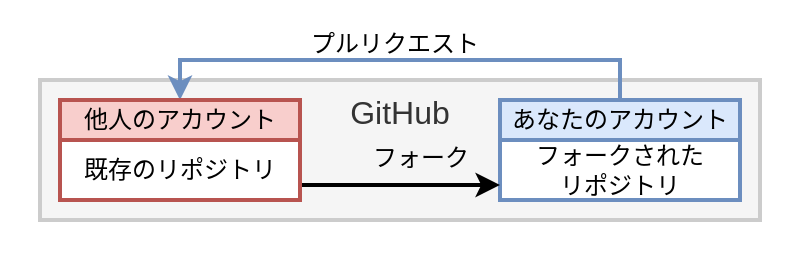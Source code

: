 <mxfile version="12.2.2" type="device" pages="1"><diagram id="17stkCYwVOa2mnaBgT22" name="ページ1"><mxGraphModel dx="739" dy="553" grid="1" gridSize="10" guides="1" tooltips="1" connect="1" arrows="1" fold="1" page="1" pageScale="1" pageWidth="827" pageHeight="1169" math="0" shadow="0"><root><mxCell id="0"/><mxCell id="1" parent="0"/><mxCell id="PtDJm5cCxiAq0yDTBHow-22" value="" style="rounded=0;whiteSpace=wrap;html=1;labelBackgroundColor=#ffffff;strokeColor=none;strokeWidth=2;fillColor=#ffffff;fontSize=16;fontColor=#000000;" parent="1" vertex="1"><mxGeometry x="130" y="40" width="400" height="130" as="geometry"/></mxCell><mxCell id="PtDJm5cCxiAq0yDTBHow-21" value="GitHub" style="rounded=0;whiteSpace=wrap;html=1;strokeWidth=2;fontSize=16;fillColor=#f5f5f5;strokeColor=#CCCCCC;fontColor=#333333;verticalAlign=top;" parent="1" vertex="1"><mxGeometry x="150" y="80" width="360" height="70" as="geometry"/></mxCell><mxCell id="PtDJm5cCxiAq0yDTBHow-9" value="フォークされた&lt;br&gt;リポジトリ" style="rounded=0;whiteSpace=wrap;html=1;strokeWidth=2;labelPosition=center;verticalLabelPosition=middle;align=center;verticalAlign=middle;horizontal=1;fillColor=#ffffff;strokeColor=#6c8ebf;" parent="1" vertex="1"><mxGeometry x="380" y="110" width="120" height="30" as="geometry"/></mxCell><mxCell id="PtDJm5cCxiAq0yDTBHow-10" value="フォーク" style="edgeStyle=orthogonalEdgeStyle;rounded=0;orthogonalLoop=1;jettySize=auto;html=1;exitX=1;exitY=0.75;exitDx=0;exitDy=0;strokeWidth=2;entryX=0;entryY=0.75;entryDx=0;entryDy=0;verticalAlign=bottom;fontSize=12;labelPosition=center;verticalLabelPosition=top;align=center;spacingTop=0;spacingBottom=5;labelBackgroundColor=none;" parent="1" source="PtDJm5cCxiAq0yDTBHow-8" target="PtDJm5cCxiAq0yDTBHow-9" edge="1"><mxGeometry x="0.2" relative="1" as="geometry"><mxPoint x="350" y="200" as="targetPoint"/><mxPoint as="offset"/></mxGeometry></mxCell><mxCell id="PtDJm5cCxiAq0yDTBHow-8" value="既存のリポジトリ" style="rounded=0;whiteSpace=wrap;html=1;strokeWidth=2;labelPosition=center;verticalLabelPosition=middle;align=center;verticalAlign=middle;horizontal=1;fillColor=#ffffff;strokeColor=#b85450;" parent="1" vertex="1"><mxGeometry x="160" y="110" width="120" height="30" as="geometry"/></mxCell><mxCell id="PtDJm5cCxiAq0yDTBHow-6" value="" style="shape=image;html=1;verticalAlign=top;verticalLabelPosition=bottom;labelBackgroundColor=#ffffff;imageAspect=0;aspect=fixed;image=https://cdn2.iconfinder.com/data/icons/font-awesome/1792/code-fork-128.png" parent="1" vertex="1"><mxGeometry x="290" y="110" width="20" height="20" as="geometry"/></mxCell><mxCell id="PtDJm5cCxiAq0yDTBHow-24" value="プルリクエスト" style="edgeStyle=orthogonalEdgeStyle;rounded=0;orthogonalLoop=1;jettySize=auto;html=1;strokeWidth=2;fontSize=12;entryX=0.5;entryY=0;entryDx=0;entryDy=0;labelPosition=center;verticalLabelPosition=bottom;align=center;verticalAlign=top;spacingRight=35;spacing=0;spacingTop=0;spacingBottom=0;fillColor=#dae8fc;strokeColor=#6c8ebf;exitX=0.5;exitY=0;exitDx=0;exitDy=0;" parent="1" source="P7BvrfECXZ65Bh885Ev2-5" target="P7BvrfECXZ65Bh885Ev2-1" edge="1"><mxGeometry x="-0.111" y="-20" relative="1" as="geometry"><mxPoint x="439.905" y="60" as="sourcePoint"/><mxPoint x="439.905" y="10" as="targetPoint"/><Array as="points"><mxPoint x="440" y="70"/><mxPoint x="220" y="70"/></Array><mxPoint as="offset"/></mxGeometry></mxCell><mxCell id="P7BvrfECXZ65Bh885Ev2-1" value="他人のアカウント" style="rounded=0;whiteSpace=wrap;html=1;strokeWidth=2;labelPosition=center;verticalLabelPosition=middle;align=center;verticalAlign=middle;horizontal=1;fillColor=#F8CECC;strokeColor=#b85450;" parent="1" vertex="1"><mxGeometry x="160" y="90" width="120" height="20" as="geometry"/></mxCell><mxCell id="P7BvrfECXZ65Bh885Ev2-5" value="あなたのアカウント" style="rounded=0;whiteSpace=wrap;html=1;strokeWidth=2;labelPosition=center;verticalLabelPosition=middle;align=center;verticalAlign=middle;horizontal=1;fillColor=#dae8fc;strokeColor=#6c8ebf;" parent="1" vertex="1"><mxGeometry x="380" y="90" width="120" height="20" as="geometry"/></mxCell></root></mxGraphModel></diagram></mxfile>